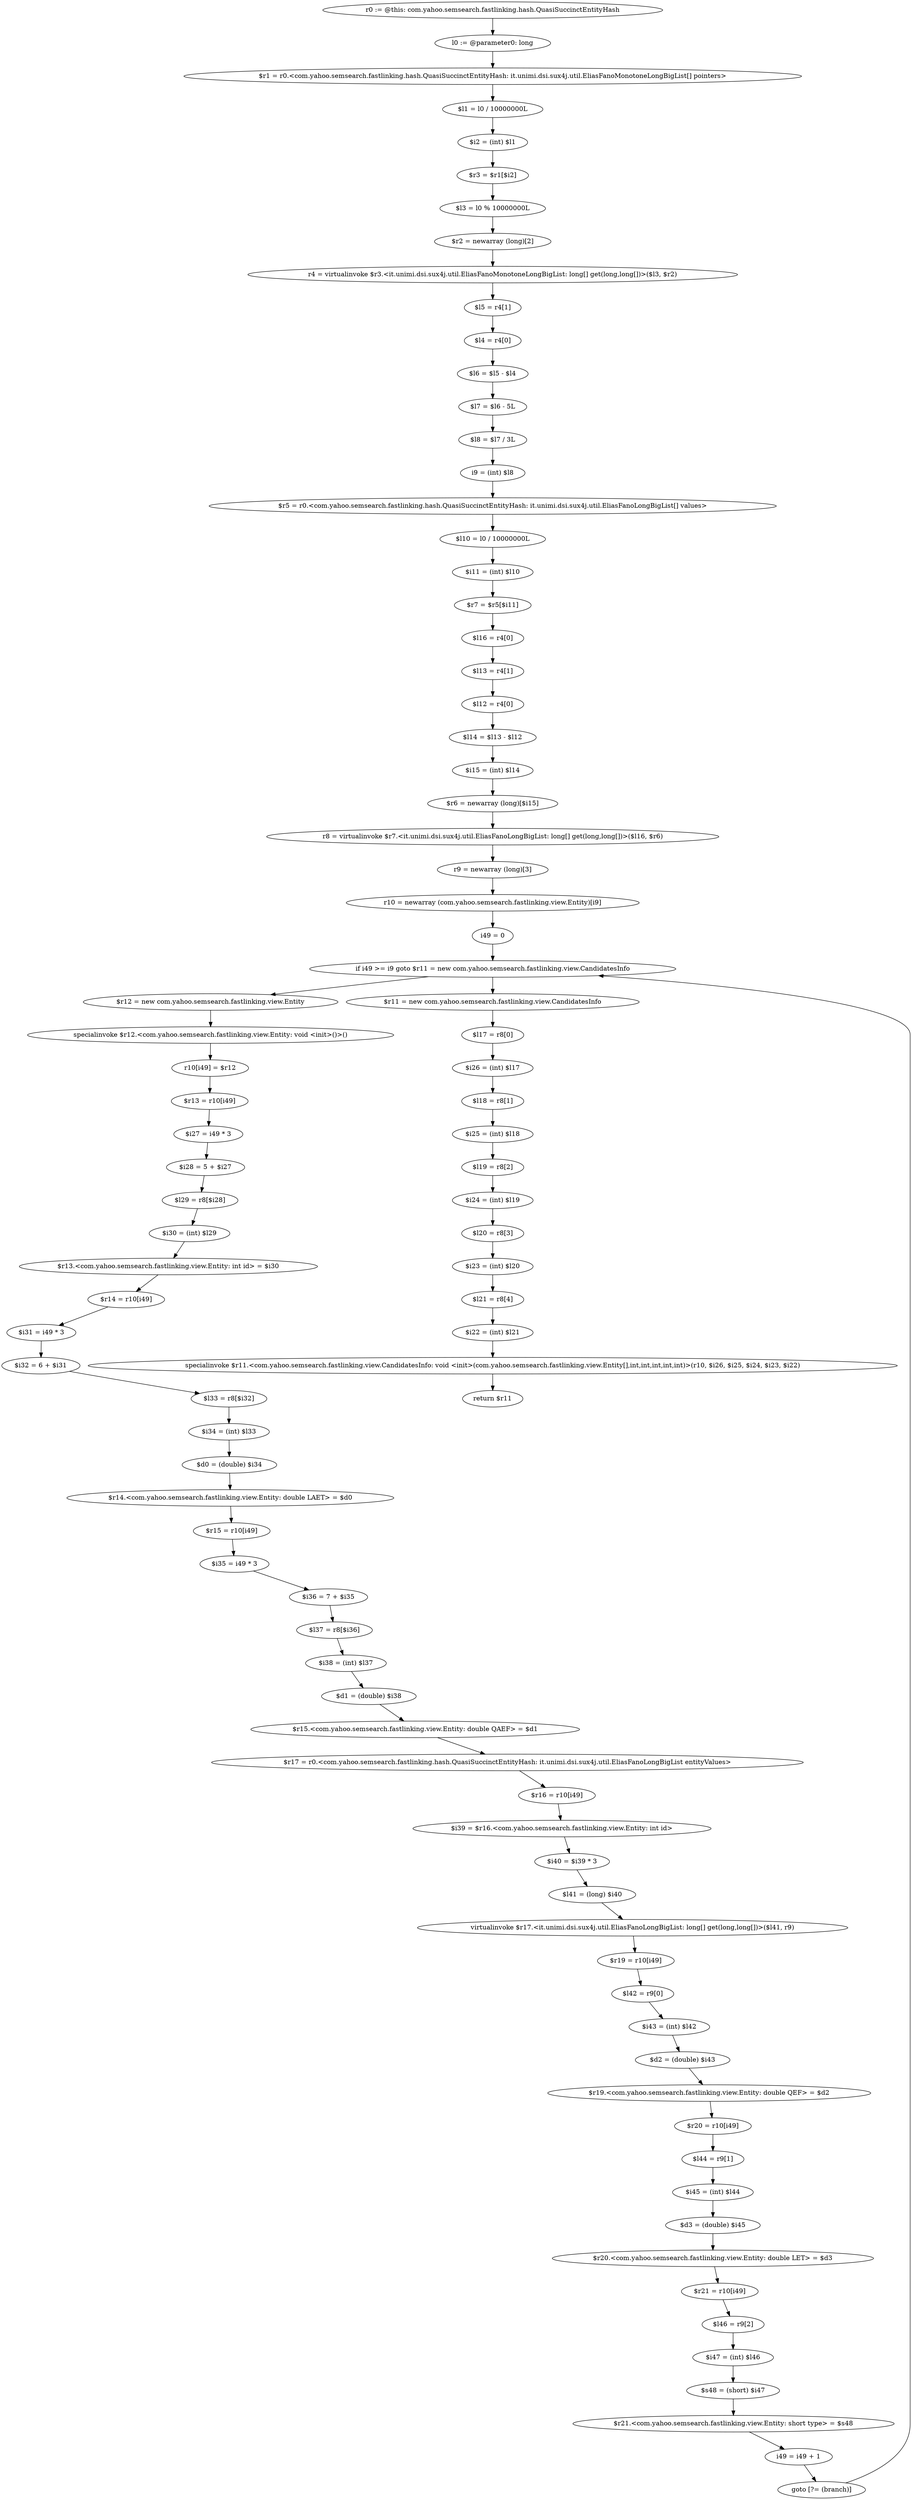 digraph "unitGraph" {
    "r0 := @this: com.yahoo.semsearch.fastlinking.hash.QuasiSuccinctEntityHash"
    "l0 := @parameter0: long"
    "$r1 = r0.<com.yahoo.semsearch.fastlinking.hash.QuasiSuccinctEntityHash: it.unimi.dsi.sux4j.util.EliasFanoMonotoneLongBigList[] pointers>"
    "$l1 = l0 / 10000000L"
    "$i2 = (int) $l1"
    "$r3 = $r1[$i2]"
    "$l3 = l0 % 10000000L"
    "$r2 = newarray (long)[2]"
    "r4 = virtualinvoke $r3.<it.unimi.dsi.sux4j.util.EliasFanoMonotoneLongBigList: long[] get(long,long[])>($l3, $r2)"
    "$l5 = r4[1]"
    "$l4 = r4[0]"
    "$l6 = $l5 - $l4"
    "$l7 = $l6 - 5L"
    "$l8 = $l7 / 3L"
    "i9 = (int) $l8"
    "$r5 = r0.<com.yahoo.semsearch.fastlinking.hash.QuasiSuccinctEntityHash: it.unimi.dsi.sux4j.util.EliasFanoLongBigList[] values>"
    "$l10 = l0 / 10000000L"
    "$i11 = (int) $l10"
    "$r7 = $r5[$i11]"
    "$l16 = r4[0]"
    "$l13 = r4[1]"
    "$l12 = r4[0]"
    "$l14 = $l13 - $l12"
    "$i15 = (int) $l14"
    "$r6 = newarray (long)[$i15]"
    "r8 = virtualinvoke $r7.<it.unimi.dsi.sux4j.util.EliasFanoLongBigList: long[] get(long,long[])>($l16, $r6)"
    "r9 = newarray (long)[3]"
    "r10 = newarray (com.yahoo.semsearch.fastlinking.view.Entity)[i9]"
    "i49 = 0"
    "if i49 >= i9 goto $r11 = new com.yahoo.semsearch.fastlinking.view.CandidatesInfo"
    "$r12 = new com.yahoo.semsearch.fastlinking.view.Entity"
    "specialinvoke $r12.<com.yahoo.semsearch.fastlinking.view.Entity: void <init>()>()"
    "r10[i49] = $r12"
    "$r13 = r10[i49]"
    "$i27 = i49 * 3"
    "$i28 = 5 + $i27"
    "$l29 = r8[$i28]"
    "$i30 = (int) $l29"
    "$r13.<com.yahoo.semsearch.fastlinking.view.Entity: int id> = $i30"
    "$r14 = r10[i49]"
    "$i31 = i49 * 3"
    "$i32 = 6 + $i31"
    "$l33 = r8[$i32]"
    "$i34 = (int) $l33"
    "$d0 = (double) $i34"
    "$r14.<com.yahoo.semsearch.fastlinking.view.Entity: double LAET> = $d0"
    "$r15 = r10[i49]"
    "$i35 = i49 * 3"
    "$i36 = 7 + $i35"
    "$l37 = r8[$i36]"
    "$i38 = (int) $l37"
    "$d1 = (double) $i38"
    "$r15.<com.yahoo.semsearch.fastlinking.view.Entity: double QAEF> = $d1"
    "$r17 = r0.<com.yahoo.semsearch.fastlinking.hash.QuasiSuccinctEntityHash: it.unimi.dsi.sux4j.util.EliasFanoLongBigList entityValues>"
    "$r16 = r10[i49]"
    "$i39 = $r16.<com.yahoo.semsearch.fastlinking.view.Entity: int id>"
    "$i40 = $i39 * 3"
    "$l41 = (long) $i40"
    "virtualinvoke $r17.<it.unimi.dsi.sux4j.util.EliasFanoLongBigList: long[] get(long,long[])>($l41, r9)"
    "$r19 = r10[i49]"
    "$l42 = r9[0]"
    "$i43 = (int) $l42"
    "$d2 = (double) $i43"
    "$r19.<com.yahoo.semsearch.fastlinking.view.Entity: double QEF> = $d2"
    "$r20 = r10[i49]"
    "$l44 = r9[1]"
    "$i45 = (int) $l44"
    "$d3 = (double) $i45"
    "$r20.<com.yahoo.semsearch.fastlinking.view.Entity: double LET> = $d3"
    "$r21 = r10[i49]"
    "$l46 = r9[2]"
    "$i47 = (int) $l46"
    "$s48 = (short) $i47"
    "$r21.<com.yahoo.semsearch.fastlinking.view.Entity: short type> = $s48"
    "i49 = i49 + 1"
    "goto [?= (branch)]"
    "$r11 = new com.yahoo.semsearch.fastlinking.view.CandidatesInfo"
    "$l17 = r8[0]"
    "$i26 = (int) $l17"
    "$l18 = r8[1]"
    "$i25 = (int) $l18"
    "$l19 = r8[2]"
    "$i24 = (int) $l19"
    "$l20 = r8[3]"
    "$i23 = (int) $l20"
    "$l21 = r8[4]"
    "$i22 = (int) $l21"
    "specialinvoke $r11.<com.yahoo.semsearch.fastlinking.view.CandidatesInfo: void <init>(com.yahoo.semsearch.fastlinking.view.Entity[],int,int,int,int,int)>(r10, $i26, $i25, $i24, $i23, $i22)"
    "return $r11"
    "r0 := @this: com.yahoo.semsearch.fastlinking.hash.QuasiSuccinctEntityHash"->"l0 := @parameter0: long";
    "l0 := @parameter0: long"->"$r1 = r0.<com.yahoo.semsearch.fastlinking.hash.QuasiSuccinctEntityHash: it.unimi.dsi.sux4j.util.EliasFanoMonotoneLongBigList[] pointers>";
    "$r1 = r0.<com.yahoo.semsearch.fastlinking.hash.QuasiSuccinctEntityHash: it.unimi.dsi.sux4j.util.EliasFanoMonotoneLongBigList[] pointers>"->"$l1 = l0 / 10000000L";
    "$l1 = l0 / 10000000L"->"$i2 = (int) $l1";
    "$i2 = (int) $l1"->"$r3 = $r1[$i2]";
    "$r3 = $r1[$i2]"->"$l3 = l0 % 10000000L";
    "$l3 = l0 % 10000000L"->"$r2 = newarray (long)[2]";
    "$r2 = newarray (long)[2]"->"r4 = virtualinvoke $r3.<it.unimi.dsi.sux4j.util.EliasFanoMonotoneLongBigList: long[] get(long,long[])>($l3, $r2)";
    "r4 = virtualinvoke $r3.<it.unimi.dsi.sux4j.util.EliasFanoMonotoneLongBigList: long[] get(long,long[])>($l3, $r2)"->"$l5 = r4[1]";
    "$l5 = r4[1]"->"$l4 = r4[0]";
    "$l4 = r4[0]"->"$l6 = $l5 - $l4";
    "$l6 = $l5 - $l4"->"$l7 = $l6 - 5L";
    "$l7 = $l6 - 5L"->"$l8 = $l7 / 3L";
    "$l8 = $l7 / 3L"->"i9 = (int) $l8";
    "i9 = (int) $l8"->"$r5 = r0.<com.yahoo.semsearch.fastlinking.hash.QuasiSuccinctEntityHash: it.unimi.dsi.sux4j.util.EliasFanoLongBigList[] values>";
    "$r5 = r0.<com.yahoo.semsearch.fastlinking.hash.QuasiSuccinctEntityHash: it.unimi.dsi.sux4j.util.EliasFanoLongBigList[] values>"->"$l10 = l0 / 10000000L";
    "$l10 = l0 / 10000000L"->"$i11 = (int) $l10";
    "$i11 = (int) $l10"->"$r7 = $r5[$i11]";
    "$r7 = $r5[$i11]"->"$l16 = r4[0]";
    "$l16 = r4[0]"->"$l13 = r4[1]";
    "$l13 = r4[1]"->"$l12 = r4[0]";
    "$l12 = r4[0]"->"$l14 = $l13 - $l12";
    "$l14 = $l13 - $l12"->"$i15 = (int) $l14";
    "$i15 = (int) $l14"->"$r6 = newarray (long)[$i15]";
    "$r6 = newarray (long)[$i15]"->"r8 = virtualinvoke $r7.<it.unimi.dsi.sux4j.util.EliasFanoLongBigList: long[] get(long,long[])>($l16, $r6)";
    "r8 = virtualinvoke $r7.<it.unimi.dsi.sux4j.util.EliasFanoLongBigList: long[] get(long,long[])>($l16, $r6)"->"r9 = newarray (long)[3]";
    "r9 = newarray (long)[3]"->"r10 = newarray (com.yahoo.semsearch.fastlinking.view.Entity)[i9]";
    "r10 = newarray (com.yahoo.semsearch.fastlinking.view.Entity)[i9]"->"i49 = 0";
    "i49 = 0"->"if i49 >= i9 goto $r11 = new com.yahoo.semsearch.fastlinking.view.CandidatesInfo";
    "if i49 >= i9 goto $r11 = new com.yahoo.semsearch.fastlinking.view.CandidatesInfo"->"$r12 = new com.yahoo.semsearch.fastlinking.view.Entity";
    "if i49 >= i9 goto $r11 = new com.yahoo.semsearch.fastlinking.view.CandidatesInfo"->"$r11 = new com.yahoo.semsearch.fastlinking.view.CandidatesInfo";
    "$r12 = new com.yahoo.semsearch.fastlinking.view.Entity"->"specialinvoke $r12.<com.yahoo.semsearch.fastlinking.view.Entity: void <init>()>()";
    "specialinvoke $r12.<com.yahoo.semsearch.fastlinking.view.Entity: void <init>()>()"->"r10[i49] = $r12";
    "r10[i49] = $r12"->"$r13 = r10[i49]";
    "$r13 = r10[i49]"->"$i27 = i49 * 3";
    "$i27 = i49 * 3"->"$i28 = 5 + $i27";
    "$i28 = 5 + $i27"->"$l29 = r8[$i28]";
    "$l29 = r8[$i28]"->"$i30 = (int) $l29";
    "$i30 = (int) $l29"->"$r13.<com.yahoo.semsearch.fastlinking.view.Entity: int id> = $i30";
    "$r13.<com.yahoo.semsearch.fastlinking.view.Entity: int id> = $i30"->"$r14 = r10[i49]";
    "$r14 = r10[i49]"->"$i31 = i49 * 3";
    "$i31 = i49 * 3"->"$i32 = 6 + $i31";
    "$i32 = 6 + $i31"->"$l33 = r8[$i32]";
    "$l33 = r8[$i32]"->"$i34 = (int) $l33";
    "$i34 = (int) $l33"->"$d0 = (double) $i34";
    "$d0 = (double) $i34"->"$r14.<com.yahoo.semsearch.fastlinking.view.Entity: double LAET> = $d0";
    "$r14.<com.yahoo.semsearch.fastlinking.view.Entity: double LAET> = $d0"->"$r15 = r10[i49]";
    "$r15 = r10[i49]"->"$i35 = i49 * 3";
    "$i35 = i49 * 3"->"$i36 = 7 + $i35";
    "$i36 = 7 + $i35"->"$l37 = r8[$i36]";
    "$l37 = r8[$i36]"->"$i38 = (int) $l37";
    "$i38 = (int) $l37"->"$d1 = (double) $i38";
    "$d1 = (double) $i38"->"$r15.<com.yahoo.semsearch.fastlinking.view.Entity: double QAEF> = $d1";
    "$r15.<com.yahoo.semsearch.fastlinking.view.Entity: double QAEF> = $d1"->"$r17 = r0.<com.yahoo.semsearch.fastlinking.hash.QuasiSuccinctEntityHash: it.unimi.dsi.sux4j.util.EliasFanoLongBigList entityValues>";
    "$r17 = r0.<com.yahoo.semsearch.fastlinking.hash.QuasiSuccinctEntityHash: it.unimi.dsi.sux4j.util.EliasFanoLongBigList entityValues>"->"$r16 = r10[i49]";
    "$r16 = r10[i49]"->"$i39 = $r16.<com.yahoo.semsearch.fastlinking.view.Entity: int id>";
    "$i39 = $r16.<com.yahoo.semsearch.fastlinking.view.Entity: int id>"->"$i40 = $i39 * 3";
    "$i40 = $i39 * 3"->"$l41 = (long) $i40";
    "$l41 = (long) $i40"->"virtualinvoke $r17.<it.unimi.dsi.sux4j.util.EliasFanoLongBigList: long[] get(long,long[])>($l41, r9)";
    "virtualinvoke $r17.<it.unimi.dsi.sux4j.util.EliasFanoLongBigList: long[] get(long,long[])>($l41, r9)"->"$r19 = r10[i49]";
    "$r19 = r10[i49]"->"$l42 = r9[0]";
    "$l42 = r9[0]"->"$i43 = (int) $l42";
    "$i43 = (int) $l42"->"$d2 = (double) $i43";
    "$d2 = (double) $i43"->"$r19.<com.yahoo.semsearch.fastlinking.view.Entity: double QEF> = $d2";
    "$r19.<com.yahoo.semsearch.fastlinking.view.Entity: double QEF> = $d2"->"$r20 = r10[i49]";
    "$r20 = r10[i49]"->"$l44 = r9[1]";
    "$l44 = r9[1]"->"$i45 = (int) $l44";
    "$i45 = (int) $l44"->"$d3 = (double) $i45";
    "$d3 = (double) $i45"->"$r20.<com.yahoo.semsearch.fastlinking.view.Entity: double LET> = $d3";
    "$r20.<com.yahoo.semsearch.fastlinking.view.Entity: double LET> = $d3"->"$r21 = r10[i49]";
    "$r21 = r10[i49]"->"$l46 = r9[2]";
    "$l46 = r9[2]"->"$i47 = (int) $l46";
    "$i47 = (int) $l46"->"$s48 = (short) $i47";
    "$s48 = (short) $i47"->"$r21.<com.yahoo.semsearch.fastlinking.view.Entity: short type> = $s48";
    "$r21.<com.yahoo.semsearch.fastlinking.view.Entity: short type> = $s48"->"i49 = i49 + 1";
    "i49 = i49 + 1"->"goto [?= (branch)]";
    "goto [?= (branch)]"->"if i49 >= i9 goto $r11 = new com.yahoo.semsearch.fastlinking.view.CandidatesInfo";
    "$r11 = new com.yahoo.semsearch.fastlinking.view.CandidatesInfo"->"$l17 = r8[0]";
    "$l17 = r8[0]"->"$i26 = (int) $l17";
    "$i26 = (int) $l17"->"$l18 = r8[1]";
    "$l18 = r8[1]"->"$i25 = (int) $l18";
    "$i25 = (int) $l18"->"$l19 = r8[2]";
    "$l19 = r8[2]"->"$i24 = (int) $l19";
    "$i24 = (int) $l19"->"$l20 = r8[3]";
    "$l20 = r8[3]"->"$i23 = (int) $l20";
    "$i23 = (int) $l20"->"$l21 = r8[4]";
    "$l21 = r8[4]"->"$i22 = (int) $l21";
    "$i22 = (int) $l21"->"specialinvoke $r11.<com.yahoo.semsearch.fastlinking.view.CandidatesInfo: void <init>(com.yahoo.semsearch.fastlinking.view.Entity[],int,int,int,int,int)>(r10, $i26, $i25, $i24, $i23, $i22)";
    "specialinvoke $r11.<com.yahoo.semsearch.fastlinking.view.CandidatesInfo: void <init>(com.yahoo.semsearch.fastlinking.view.Entity[],int,int,int,int,int)>(r10, $i26, $i25, $i24, $i23, $i22)"->"return $r11";
}

